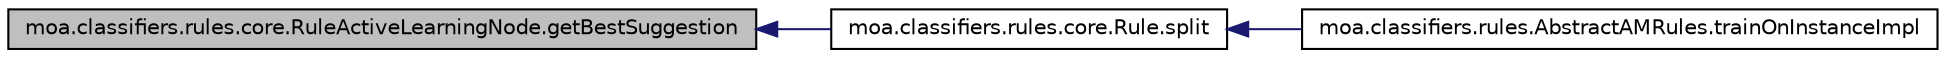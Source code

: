 digraph G
{
  edge [fontname="Helvetica",fontsize="10",labelfontname="Helvetica",labelfontsize="10"];
  node [fontname="Helvetica",fontsize="10",shape=record];
  rankdir=LR;
  Node1 [label="moa.classifiers.rules.core.RuleActiveLearningNode.getBestSuggestion",height=0.2,width=0.4,color="black", fillcolor="grey75", style="filled" fontcolor="black"];
  Node1 -> Node2 [dir=back,color="midnightblue",fontsize="10",style="solid",fontname="Helvetica"];
  Node2 [label="moa.classifiers.rules.core.Rule.split",height=0.2,width=0.4,color="black", fillcolor="white", style="filled",URL="$classmoa_1_1classifiers_1_1rules_1_1core_1_1Rule.html#a9cb43ab6207432da1bba0591ce3867b1"];
  Node2 -> Node3 [dir=back,color="midnightblue",fontsize="10",style="solid",fontname="Helvetica"];
  Node3 [label="moa.classifiers.rules.AbstractAMRules.trainOnInstanceImpl",height=0.2,width=0.4,color="black", fillcolor="white", style="filled",URL="$classmoa_1_1classifiers_1_1rules_1_1AbstractAMRules.html#aa2dc6402864427b11fda4821df77120e",tooltip="Trains this classifier incrementally using the given instance."];
}
